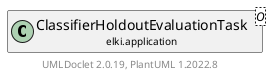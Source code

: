 @startuml
    remove .*\.(Instance|Par|Parameterizer|Factory)$
    set namespaceSeparator none
    hide empty fields
    hide empty methods

    class "<size:14>ClassifierHoldoutEvaluationTask.Par\n<size:10>elki.application" as elki.application.ClassifierHoldoutEvaluationTask.Par<O> [[ClassifierHoldoutEvaluationTask.Par.html]] {
        {static} +HOLDOUT_ID: OptionID
        #databaseConnection: DatabaseConnection
        #indexFactories: Collection<? extends IndexFactory<?>>
        #algorithm: Classifier<O>
        #holdout: Holdout
        +configure(Parameterization): void
        +make(): ClassifierHoldoutEvaluationTask<O>
    }

    abstract class "<size:14>AbstractApplication.Par\n<size:10>elki.application" as elki.application.AbstractApplication.Par [[AbstractApplication.Par.html]] {
        {abstract} +make(): AbstractApplication
    }
    class "<size:14>ClassifierHoldoutEvaluationTask\n<size:10>elki.application" as elki.application.ClassifierHoldoutEvaluationTask<O> [[ClassifierHoldoutEvaluationTask.html]]

    elki.application.AbstractApplication.Par <|-- elki.application.ClassifierHoldoutEvaluationTask.Par
    elki.application.ClassifierHoldoutEvaluationTask +-- elki.application.ClassifierHoldoutEvaluationTask.Par

    center footer UMLDoclet 2.0.19, PlantUML 1.2022.8
@enduml
